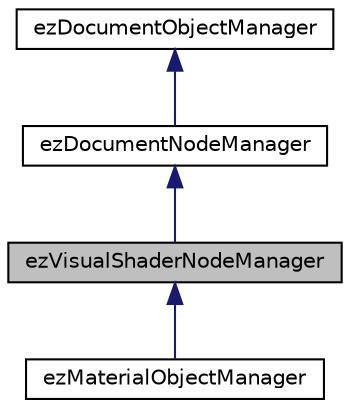 digraph "ezVisualShaderNodeManager"
{
 // LATEX_PDF_SIZE
  edge [fontname="Helvetica",fontsize="10",labelfontname="Helvetica",labelfontsize="10"];
  node [fontname="Helvetica",fontsize="10",shape=record];
  Node1 [label="ezVisualShaderNodeManager",height=0.2,width=0.4,color="black", fillcolor="grey75", style="filled", fontcolor="black",tooltip=" "];
  Node2 -> Node1 [dir="back",color="midnightblue",fontsize="10",style="solid",fontname="Helvetica"];
  Node2 [label="ezDocumentNodeManager",height=0.2,width=0.4,color="black", fillcolor="white", style="filled",URL="$df/d86/classez_document_node_manager.htm",tooltip=" "];
  Node3 -> Node2 [dir="back",color="midnightblue",fontsize="10",style="solid",fontname="Helvetica"];
  Node3 [label="ezDocumentObjectManager",height=0.2,width=0.4,color="black", fillcolor="white", style="filled",URL="$d9/d4e/classez_document_object_manager.htm",tooltip=" "];
  Node1 -> Node4 [dir="back",color="midnightblue",fontsize="10",style="solid",fontname="Helvetica"];
  Node4 [label="ezMaterialObjectManager",height=0.2,width=0.4,color="black", fillcolor="white", style="filled",URL="$d7/d92/classez_material_object_manager.htm",tooltip=" "];
}
